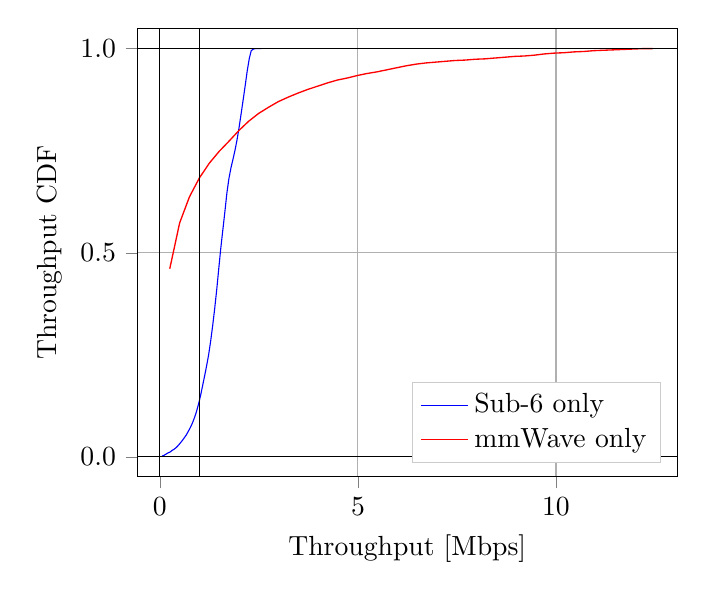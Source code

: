 % This file was created by matplotlib2tikz v0.6.18.
\begin{tikzpicture}

\begin{axis}[
legend cell align={left},
legend entries={{Sub-6 only},{mmWave only}},
legend style={at={(0.97,0.03)}, anchor=south east, draw=white!80.0!black},
tick align=outside,
tick pos=left,
x grid style={white!69.02!black},
xlabel={Throughput [Mbps]},
xmajorgrids,
xmin=-0.567, xmax=13.058,
xtick={-5,0,5,10,15},
xticklabels={$-5$,$0$,$5$,$10$,$15$},
y grid style={white!69.02!black},
ylabel={Throughput CDF},
ymajorgrids,
ymin=-0.048, ymax=1.05,
ytick={-0.5,0,0.5,1,1.5},
yticklabels={$-0.5$,$0.0$,$0.5$,$1.0$,$1.5$}
]
\addlegendimage{no markers, blue}
\addlegendimage{no markers, red}
\addplot [blue]
table [row sep=\\]{%
0.052	0.002 \\
0.103	0.004 \\
0.155	0.007 \\
0.206	0.01 \\
0.257	0.012 \\
0.308	0.016 \\
0.36	0.019 \\
0.411	0.023 \\
0.462	0.028 \\
0.513	0.034 \\
0.564	0.04 \\
0.616	0.047 \\
0.667	0.054 \\
0.718	0.063 \\
0.769	0.072 \\
0.821	0.083 \\
0.872	0.096 \\
0.923	0.111 \\
0.974	0.129 \\
1.026	0.15 \\
1.077	0.174 \\
1.128	0.198 \\
1.179	0.223 \\
1.23	0.25 \\
1.282	0.284 \\
1.333	0.322 \\
1.384	0.364 \\
1.435	0.41 \\
1.487	0.462 \\
1.538	0.512 \\
1.589	0.556 \\
1.64	0.6 \\
1.692	0.647 \\
1.743	0.682 \\
1.794	0.708 \\
1.845	0.729 \\
1.896	0.751 \\
1.948	0.777 \\
1.999	0.807 \\
2.05	0.84 \\
2.101	0.874 \\
2.153	0.909 \\
2.204	0.945 \\
2.255	0.975 \\
2.306	0.995 \\
2.358	0.999 \\
2.409	1.0 \\
2.46	1.0 \\
2.511	1.0 \\
2.562	1 \\
};
\addplot [line width=0.48pt, red]
table [row sep=\\]{%
0.249	0.461 \\
0.498	0.573 \\
0.746	0.637 \\
0.995	0.683 \\
1.244	0.719 \\
1.493	0.748 \\
1.741	0.773 \\
1.99	0.799 \\
2.239	0.822 \\
2.488	0.841 \\
2.736	0.856 \\
2.985	0.87 \\
3.234	0.881 \\
3.483	0.891 \\
3.731	0.9 \\
3.98	0.908 \\
4.229	0.916 \\
4.478	0.923 \\
4.727	0.928 \\
4.975	0.934 \\
5.224	0.939 \\
5.473	0.943 \\
5.722	0.948 \\
5.97	0.953 \\
6.219	0.958 \\
6.468	0.962 \\
6.717	0.965 \\
6.965	0.967 \\
7.214	0.969 \\
7.463	0.971 \\
7.712	0.972 \\
7.96	0.974 \\
8.209	0.975 \\
8.458	0.977 \\
8.707	0.979 \\
8.956	0.981 \\
9.204	0.982 \\
9.453	0.984 \\
9.702	0.987 \\
9.951	0.989 \\
10.199	0.99 \\
10.448	0.992 \\
10.697	0.993 \\
10.946	0.995 \\
11.194	0.996 \\
11.443	0.997 \\
11.692	0.998 \\
11.941	0.999 \\
12.189	1.0 \\
12.438	1 \\
};
\path [draw=black, fill opacity=0] (axis cs:0,-0.048)
--(axis cs:0,1.05);

\path [draw=black, fill opacity=0] (axis cs:1,-0.048)
--(axis cs:1,1.05);

\path [draw=black, fill opacity=0] (axis cs:-0.567,0)
--(axis cs:13.058,0);

\path [draw=black, fill opacity=0] (axis cs:-0.567,1)
--(axis cs:13.058,1);

\end{axis}

\end{tikzpicture}